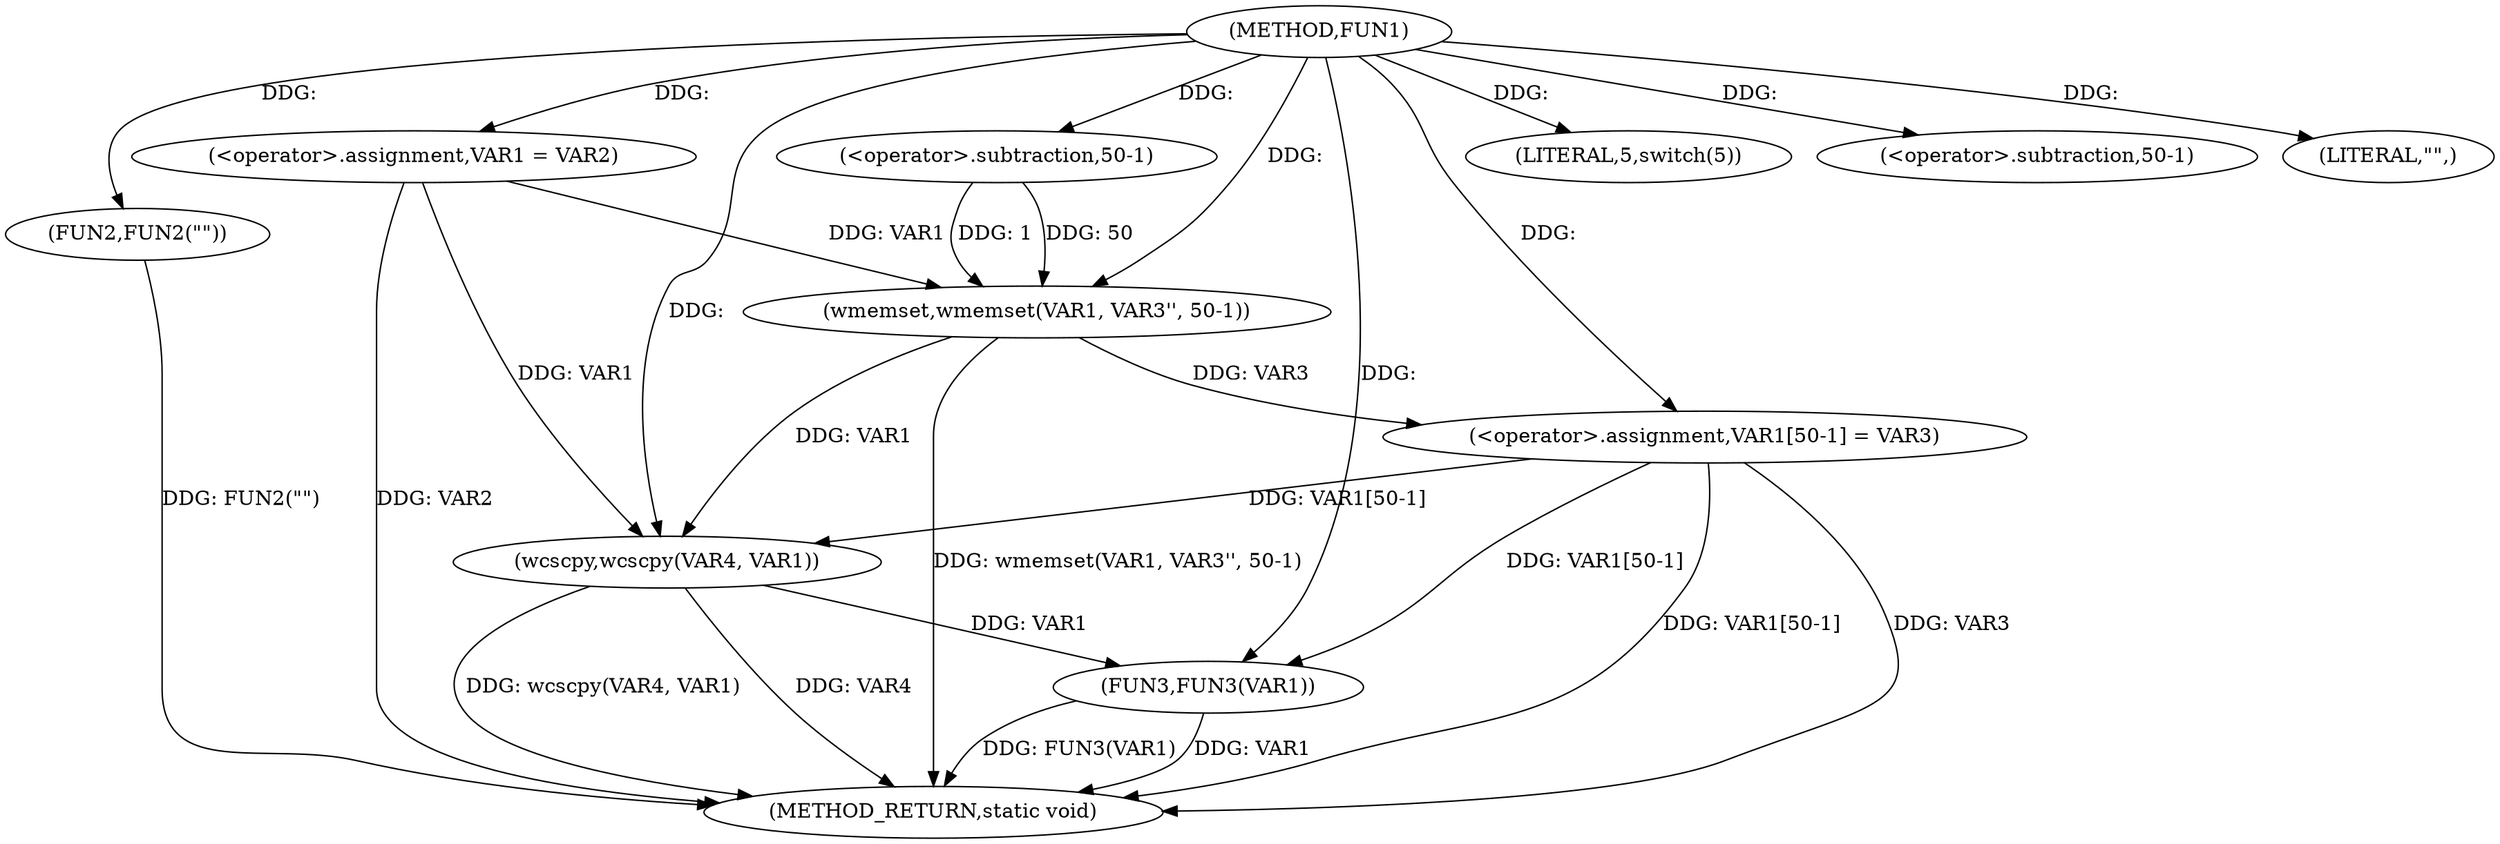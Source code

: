 digraph FUN1 {  
"1000100" [label = "(METHOD,FUN1)" ]
"1000136" [label = "(METHOD_RETURN,static void)" ]
"1000104" [label = "(<operator>.assignment,VAR1 = VAR2)" ]
"1000108" [label = "(LITERAL,5,switch(5))" ]
"1000111" [label = "(FUN2,FUN2(\"\"))" ]
"1000115" [label = "(wmemset,wmemset(VAR1, VAR3'', 50-1))" ]
"1000118" [label = "(<operator>.subtraction,50-1)" ]
"1000121" [label = "(<operator>.assignment,VAR1[50-1] = VAR3)" ]
"1000124" [label = "(<operator>.subtraction,50-1)" ]
"1000130" [label = "(LITERAL,\"\",)" ]
"1000131" [label = "(wcscpy,wcscpy(VAR4, VAR1))" ]
"1000134" [label = "(FUN3,FUN3(VAR1))" ]
  "1000131" -> "1000136"  [ label = "DDG: VAR4"] 
  "1000134" -> "1000136"  [ label = "DDG: FUN3(VAR1)"] 
  "1000121" -> "1000136"  [ label = "DDG: VAR3"] 
  "1000134" -> "1000136"  [ label = "DDG: VAR1"] 
  "1000121" -> "1000136"  [ label = "DDG: VAR1[50-1]"] 
  "1000111" -> "1000136"  [ label = "DDG: FUN2(\"\")"] 
  "1000104" -> "1000136"  [ label = "DDG: VAR2"] 
  "1000115" -> "1000136"  [ label = "DDG: wmemset(VAR1, VAR3'', 50-1)"] 
  "1000131" -> "1000136"  [ label = "DDG: wcscpy(VAR4, VAR1)"] 
  "1000100" -> "1000104"  [ label = "DDG: "] 
  "1000100" -> "1000108"  [ label = "DDG: "] 
  "1000100" -> "1000111"  [ label = "DDG: "] 
  "1000104" -> "1000115"  [ label = "DDG: VAR1"] 
  "1000100" -> "1000115"  [ label = "DDG: "] 
  "1000118" -> "1000115"  [ label = "DDG: 50"] 
  "1000118" -> "1000115"  [ label = "DDG: 1"] 
  "1000100" -> "1000118"  [ label = "DDG: "] 
  "1000115" -> "1000121"  [ label = "DDG: VAR3"] 
  "1000100" -> "1000121"  [ label = "DDG: "] 
  "1000100" -> "1000124"  [ label = "DDG: "] 
  "1000100" -> "1000130"  [ label = "DDG: "] 
  "1000100" -> "1000131"  [ label = "DDG: "] 
  "1000104" -> "1000131"  [ label = "DDG: VAR1"] 
  "1000121" -> "1000131"  [ label = "DDG: VAR1[50-1]"] 
  "1000115" -> "1000131"  [ label = "DDG: VAR1"] 
  "1000131" -> "1000134"  [ label = "DDG: VAR1"] 
  "1000121" -> "1000134"  [ label = "DDG: VAR1[50-1]"] 
  "1000100" -> "1000134"  [ label = "DDG: "] 
}
